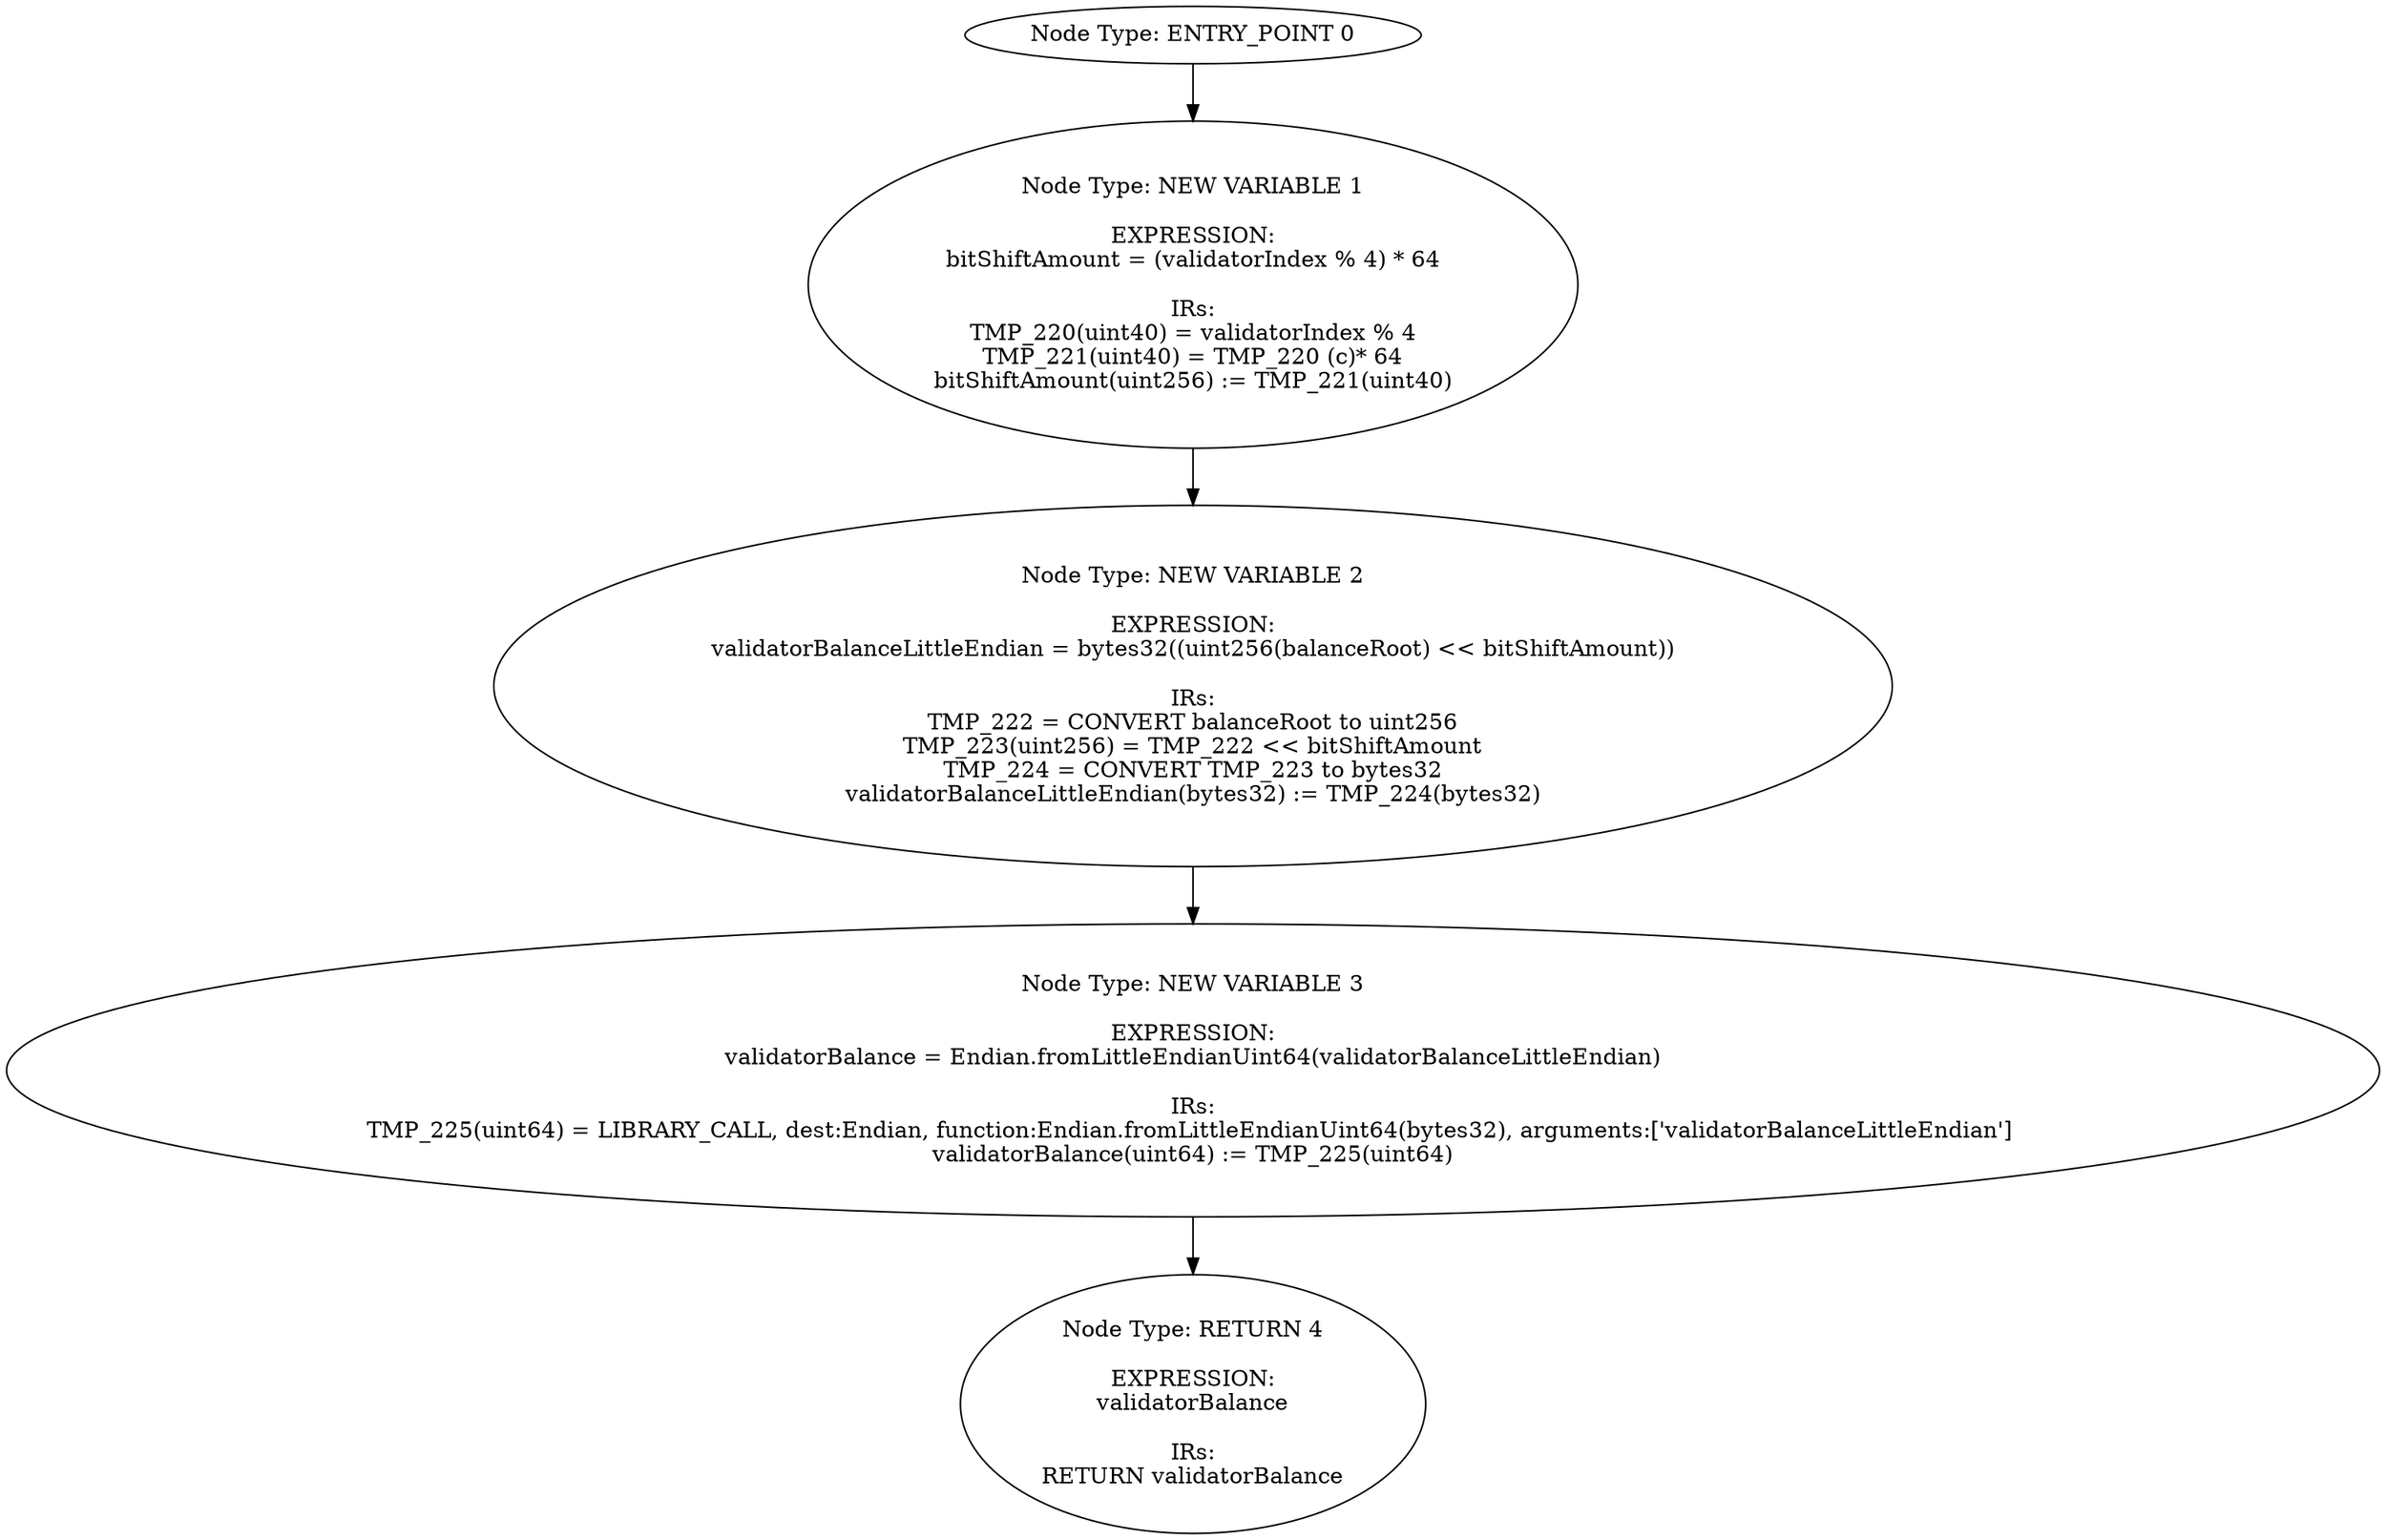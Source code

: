 digraph{
0[label="Node Type: ENTRY_POINT 0
"];
0->1;
1[label="Node Type: NEW VARIABLE 1

EXPRESSION:
bitShiftAmount = (validatorIndex % 4) * 64

IRs:
TMP_220(uint40) = validatorIndex % 4
TMP_221(uint40) = TMP_220 (c)* 64
bitShiftAmount(uint256) := TMP_221(uint40)"];
1->2;
2[label="Node Type: NEW VARIABLE 2

EXPRESSION:
validatorBalanceLittleEndian = bytes32((uint256(balanceRoot) << bitShiftAmount))

IRs:
TMP_222 = CONVERT balanceRoot to uint256
TMP_223(uint256) = TMP_222 << bitShiftAmount
TMP_224 = CONVERT TMP_223 to bytes32
validatorBalanceLittleEndian(bytes32) := TMP_224(bytes32)"];
2->3;
3[label="Node Type: NEW VARIABLE 3

EXPRESSION:
validatorBalance = Endian.fromLittleEndianUint64(validatorBalanceLittleEndian)

IRs:
TMP_225(uint64) = LIBRARY_CALL, dest:Endian, function:Endian.fromLittleEndianUint64(bytes32), arguments:['validatorBalanceLittleEndian'] 
validatorBalance(uint64) := TMP_225(uint64)"];
3->4;
4[label="Node Type: RETURN 4

EXPRESSION:
validatorBalance

IRs:
RETURN validatorBalance"];
}
